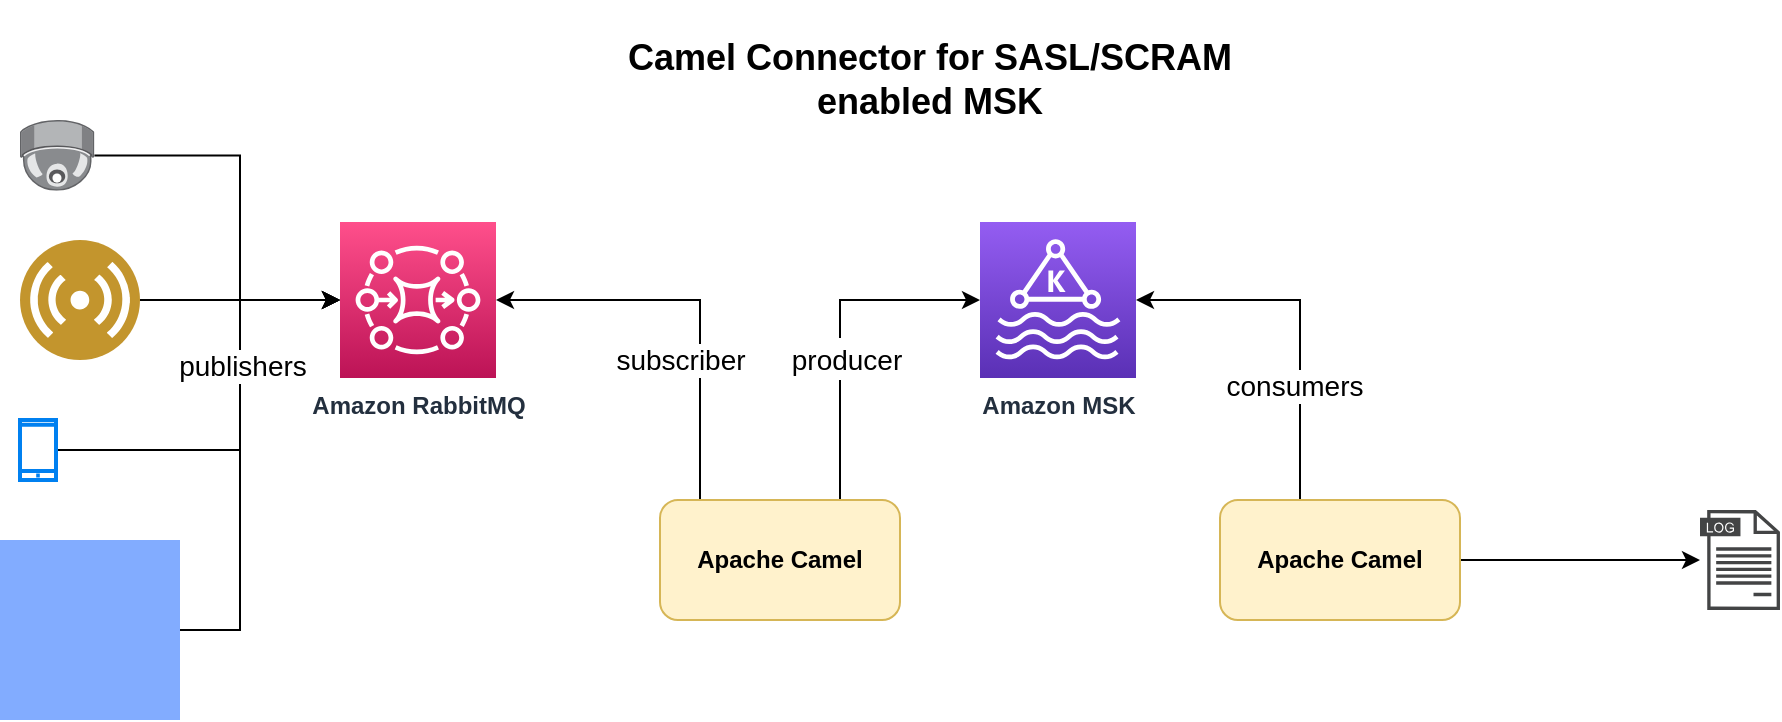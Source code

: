 <mxfile version="20.8.5" type="device"><diagram id="4rbMq11mvwwot7bQ8XvQ" name="Page-1"><mxGraphModel dx="954" dy="453" grid="1" gridSize="10" guides="1" tooltips="1" connect="1" arrows="1" fold="1" page="1" pageScale="1" pageWidth="827" pageHeight="1169" math="0" shadow="0"><root><mxCell id="0"/><mxCell id="1" parent="0"/><mxCell id="y-WM9RXlLW3iX5piOjSD-7" style="edgeStyle=orthogonalEdgeStyle;rounded=0;orthogonalLoop=1;jettySize=auto;html=1;" edge="1" parent="1" source="y-WM9RXlLW3iX5piOjSD-1" target="y-WM9RXlLW3iX5piOjSD-6"><mxGeometry relative="1" as="geometry"><Array as="points"><mxPoint x="150" y="138"/><mxPoint x="150" y="210"/></Array></mxGeometry></mxCell><mxCell id="y-WM9RXlLW3iX5piOjSD-1" value="" style="points=[];aspect=fixed;html=1;align=center;shadow=0;dashed=0;image;image=img/lib/allied_telesis/security/Surveillance_Camera_Ceiling.svg;" vertex="1" parent="1"><mxGeometry x="40" y="120" width="37.2" height="35.4" as="geometry"/></mxCell><mxCell id="y-WM9RXlLW3iX5piOjSD-8" style="edgeStyle=orthogonalEdgeStyle;rounded=0;orthogonalLoop=1;jettySize=auto;html=1;" edge="1" parent="1" source="y-WM9RXlLW3iX5piOjSD-2" target="y-WM9RXlLW3iX5piOjSD-6"><mxGeometry relative="1" as="geometry"/></mxCell><mxCell id="y-WM9RXlLW3iX5piOjSD-2" value="" style="aspect=fixed;perimeter=ellipsePerimeter;html=1;align=center;shadow=0;dashed=0;fontColor=#4277BB;labelBackgroundColor=#ffffff;fontSize=12;spacingTop=3;image;image=img/lib/ibm/users/sensor.svg;" vertex="1" parent="1"><mxGeometry x="40" y="180" width="60" height="60" as="geometry"/></mxCell><mxCell id="y-WM9RXlLW3iX5piOjSD-9" style="edgeStyle=orthogonalEdgeStyle;rounded=0;orthogonalLoop=1;jettySize=auto;html=1;" edge="1" parent="1" source="y-WM9RXlLW3iX5piOjSD-5" target="y-WM9RXlLW3iX5piOjSD-6"><mxGeometry relative="1" as="geometry"><Array as="points"><mxPoint x="150" y="285"/><mxPoint x="150" y="210"/></Array></mxGeometry></mxCell><mxCell id="y-WM9RXlLW3iX5piOjSD-5" value="" style="html=1;verticalLabelPosition=bottom;align=center;labelBackgroundColor=#ffffff;verticalAlign=top;strokeWidth=2;strokeColor=#0080F0;shadow=0;dashed=0;shape=mxgraph.ios7.icons.smartphone;" vertex="1" parent="1"><mxGeometry x="40" y="270" width="18" height="30" as="geometry"/></mxCell><mxCell id="y-WM9RXlLW3iX5piOjSD-6" value="&lt;b&gt;Amazon RabbitMQ&lt;/b&gt;" style="sketch=0;points=[[0,0,0],[0.25,0,0],[0.5,0,0],[0.75,0,0],[1,0,0],[0,1,0],[0.25,1,0],[0.5,1,0],[0.75,1,0],[1,1,0],[0,0.25,0],[0,0.5,0],[0,0.75,0],[1,0.25,0],[1,0.5,0],[1,0.75,0]];outlineConnect=0;fontColor=#232F3E;gradientColor=#FF4F8B;gradientDirection=north;fillColor=#BC1356;strokeColor=#ffffff;dashed=0;verticalLabelPosition=bottom;verticalAlign=top;align=center;html=1;fontSize=12;fontStyle=0;aspect=fixed;shape=mxgraph.aws4.resourceIcon;resIcon=mxgraph.aws4.mq;" vertex="1" parent="1"><mxGeometry x="200" y="171" width="78" height="78" as="geometry"/></mxCell><mxCell id="y-WM9RXlLW3iX5piOjSD-11" value="&lt;font style=&quot;font-size: 14px;&quot;&gt;subscriber&lt;/font&gt;" style="edgeStyle=orthogonalEdgeStyle;rounded=0;orthogonalLoop=1;jettySize=auto;html=1;" edge="1" parent="1" source="y-WM9RXlLW3iX5piOjSD-10" target="y-WM9RXlLW3iX5piOjSD-6"><mxGeometry x="-0.307" y="10" relative="1" as="geometry"><Array as="points"><mxPoint x="380" y="210"/></Array><mxPoint as="offset"/></mxGeometry></mxCell><mxCell id="y-WM9RXlLW3iX5piOjSD-13" style="edgeStyle=orthogonalEdgeStyle;rounded=0;orthogonalLoop=1;jettySize=auto;html=1;" edge="1" parent="1" source="y-WM9RXlLW3iX5piOjSD-10" target="y-WM9RXlLW3iX5piOjSD-12"><mxGeometry relative="1" as="geometry"><Array as="points"><mxPoint x="450" y="210"/></Array></mxGeometry></mxCell><mxCell id="y-WM9RXlLW3iX5piOjSD-21" value="&lt;font style=&quot;font-size: 14px;&quot;&gt;producer&lt;/font&gt;" style="edgeLabel;html=1;align=center;verticalAlign=middle;resizable=0;points=[];fontSize=18;" vertex="1" connectable="0" parent="y-WM9RXlLW3iX5piOjSD-13"><mxGeometry x="-0.165" y="-2" relative="1" as="geometry"><mxPoint x="1" as="offset"/></mxGeometry></mxCell><mxCell id="y-WM9RXlLW3iX5piOjSD-10" value="&lt;b&gt;Apache Camel&lt;/b&gt;" style="rounded=1;whiteSpace=wrap;html=1;fillColor=#fff2cc;strokeColor=#d6b656;" vertex="1" parent="1"><mxGeometry x="360" y="310" width="120" height="60" as="geometry"/></mxCell><mxCell id="y-WM9RXlLW3iX5piOjSD-12" value="&lt;b&gt;Amazon MSK&lt;/b&gt;" style="sketch=0;points=[[0,0,0],[0.25,0,0],[0.5,0,0],[0.75,0,0],[1,0,0],[0,1,0],[0.25,1,0],[0.5,1,0],[0.75,1,0],[1,1,0],[0,0.25,0],[0,0.5,0],[0,0.75,0],[1,0.25,0],[1,0.5,0],[1,0.75,0]];outlineConnect=0;fontColor=#232F3E;gradientColor=#945DF2;gradientDirection=north;fillColor=#5A30B5;strokeColor=#ffffff;dashed=0;verticalLabelPosition=bottom;verticalAlign=top;align=center;html=1;fontSize=12;fontStyle=0;aspect=fixed;shape=mxgraph.aws4.resourceIcon;resIcon=mxgraph.aws4.managed_streaming_for_kafka;" vertex="1" parent="1"><mxGeometry x="520" y="171" width="78" height="78" as="geometry"/></mxCell><mxCell id="y-WM9RXlLW3iX5piOjSD-15" style="edgeStyle=orthogonalEdgeStyle;rounded=0;orthogonalLoop=1;jettySize=auto;html=1;" edge="1" parent="1" source="y-WM9RXlLW3iX5piOjSD-14" target="y-WM9RXlLW3iX5piOjSD-12"><mxGeometry relative="1" as="geometry"><Array as="points"><mxPoint x="680" y="210"/></Array></mxGeometry></mxCell><mxCell id="y-WM9RXlLW3iX5piOjSD-23" value="consumers" style="edgeLabel;html=1;align=center;verticalAlign=middle;resizable=0;points=[];fontSize=14;" vertex="1" connectable="0" parent="y-WM9RXlLW3iX5piOjSD-15"><mxGeometry x="-0.374" y="4" relative="1" as="geometry"><mxPoint x="1" as="offset"/></mxGeometry></mxCell><mxCell id="y-WM9RXlLW3iX5piOjSD-17" style="edgeStyle=orthogonalEdgeStyle;rounded=0;orthogonalLoop=1;jettySize=auto;html=1;" edge="1" parent="1" source="y-WM9RXlLW3iX5piOjSD-14" target="y-WM9RXlLW3iX5piOjSD-16"><mxGeometry relative="1" as="geometry"/></mxCell><mxCell id="y-WM9RXlLW3iX5piOjSD-14" value="&lt;b&gt;Apache Camel&lt;/b&gt;" style="rounded=1;whiteSpace=wrap;html=1;fillColor=#fff2cc;strokeColor=#d6b656;" vertex="1" parent="1"><mxGeometry x="640" y="310" width="120" height="60" as="geometry"/></mxCell><mxCell id="y-WM9RXlLW3iX5piOjSD-16" value="" style="sketch=0;pointerEvents=1;shadow=0;dashed=0;html=1;strokeColor=none;fillColor=#434445;aspect=fixed;labelPosition=center;verticalLabelPosition=bottom;verticalAlign=top;align=center;outlineConnect=0;shape=mxgraph.vvd.log_files;" vertex="1" parent="1"><mxGeometry x="880" y="315" width="40" height="50" as="geometry"/></mxCell><mxCell id="y-WM9RXlLW3iX5piOjSD-18" value="&lt;b&gt;&lt;font style=&quot;font-size: 18px;&quot;&gt;Camel Connector for SASL/SCRAM enabled MSK&lt;/font&gt;&lt;/b&gt;" style="text;html=1;strokeColor=none;fillColor=none;align=center;verticalAlign=middle;whiteSpace=wrap;rounded=0;" vertex="1" parent="1"><mxGeometry x="340" y="60" width="310" height="80" as="geometry"/></mxCell><mxCell id="y-WM9RXlLW3iX5piOjSD-20" style="edgeStyle=orthogonalEdgeStyle;rounded=0;orthogonalLoop=1;jettySize=auto;html=1;fontSize=18;" edge="1" parent="1" source="y-WM9RXlLW3iX5piOjSD-19" target="y-WM9RXlLW3iX5piOjSD-6"><mxGeometry relative="1" as="geometry"><Array as="points"><mxPoint x="150" y="375"/><mxPoint x="150" y="210"/></Array></mxGeometry></mxCell><mxCell id="y-WM9RXlLW3iX5piOjSD-22" value="publishers" style="edgeLabel;html=1;align=center;verticalAlign=middle;resizable=0;points=[];fontSize=14;" vertex="1" connectable="0" parent="y-WM9RXlLW3iX5piOjSD-20"><mxGeometry x="0.322" relative="1" as="geometry"><mxPoint x="1" as="offset"/></mxGeometry></mxCell><mxCell id="y-WM9RXlLW3iX5piOjSD-19" value="" style="shape=image;html=1;verticalAlign=top;verticalLabelPosition=bottom;labelBackgroundColor=#ffffff;imageAspect=0;aspect=fixed;image=https://cdn3.iconfinder.com/data/icons/energy-and-power-glyph-24-px/24/Filling_station_fuel_station_gas_station_petrol_pump_petrol_station_1-128.png;fontSize=18;imageBackground=#82ACFF;" vertex="1" parent="1"><mxGeometry x="30" y="330" width="90" height="90" as="geometry"/></mxCell></root></mxGraphModel></diagram></mxfile>